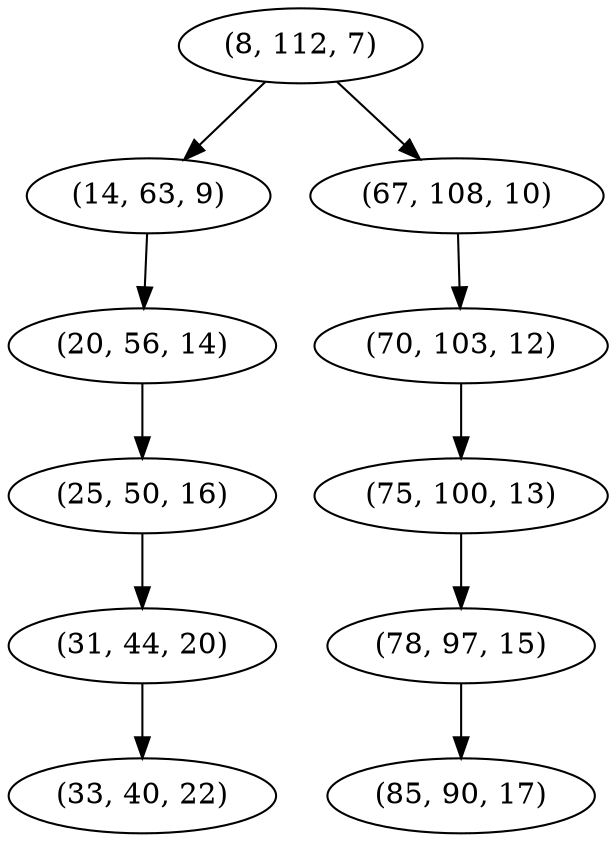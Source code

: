 digraph tree {
    "(8, 112, 7)";
    "(14, 63, 9)";
    "(20, 56, 14)";
    "(25, 50, 16)";
    "(31, 44, 20)";
    "(33, 40, 22)";
    "(67, 108, 10)";
    "(70, 103, 12)";
    "(75, 100, 13)";
    "(78, 97, 15)";
    "(85, 90, 17)";
    "(8, 112, 7)" -> "(14, 63, 9)";
    "(8, 112, 7)" -> "(67, 108, 10)";
    "(14, 63, 9)" -> "(20, 56, 14)";
    "(20, 56, 14)" -> "(25, 50, 16)";
    "(25, 50, 16)" -> "(31, 44, 20)";
    "(31, 44, 20)" -> "(33, 40, 22)";
    "(67, 108, 10)" -> "(70, 103, 12)";
    "(70, 103, 12)" -> "(75, 100, 13)";
    "(75, 100, 13)" -> "(78, 97, 15)";
    "(78, 97, 15)" -> "(85, 90, 17)";
}
